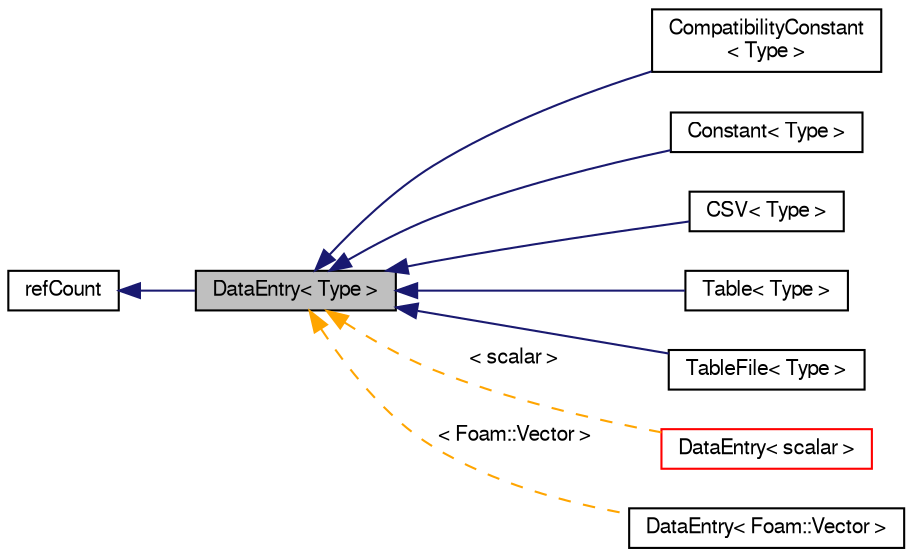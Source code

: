 digraph "DataEntry&lt; Type &gt;"
{
  bgcolor="transparent";
  edge [fontname="FreeSans",fontsize="10",labelfontname="FreeSans",labelfontsize="10"];
  node [fontname="FreeSans",fontsize="10",shape=record];
  rankdir="LR";
  Node0 [label="DataEntry\< Type \>",height=0.2,width=0.4,color="black", fillcolor="grey75", style="filled", fontcolor="black"];
  Node1 -> Node0 [dir="back",color="midnightblue",fontsize="10",style="solid",fontname="FreeSans"];
  Node1 [label="refCount",height=0.2,width=0.4,color="black",URL="$a27094.html",tooltip="Reference counter for various OpenFOAM components. "];
  Node0 -> Node2 [dir="back",color="midnightblue",fontsize="10",style="solid",fontname="FreeSans"];
  Node2 [label="CompatibilityConstant\l\< Type \>",height=0.2,width=0.4,color="black",URL="$a27650.html",tooltip="Templated basic entry that holds a constant value for backwards compatibility (when DataEntry type is..."];
  Node0 -> Node3 [dir="back",color="midnightblue",fontsize="10",style="solid",fontname="FreeSans"];
  Node3 [label="Constant\< Type \>",height=0.2,width=0.4,color="black",URL="$a27654.html",tooltip="Templated basic entry that holds a constant value. "];
  Node0 -> Node4 [dir="back",color="midnightblue",fontsize="10",style="solid",fontname="FreeSans"];
  Node4 [label="CSV\< Type \>",height=0.2,width=0.4,color="black",URL="$a27658.html",tooltip="Templated CSV container data entry. Reference column is always a scalar, e.g. time. "];
  Node0 -> Node5 [dir="back",color="midnightblue",fontsize="10",style="solid",fontname="FreeSans"];
  Node5 [label="Table\< Type \>",height=0.2,width=0.4,color="black",URL="$a27670.html",tooltip="Templated table container data entry. Items are stored in a list of Tuple2&#39;s. First column is always ..."];
  Node0 -> Node6 [dir="back",color="midnightblue",fontsize="10",style="solid",fontname="FreeSans"];
  Node6 [label="TableFile\< Type \>",height=0.2,width=0.4,color="black",URL="$a27678.html",tooltip="Templated table container data entry where data is read from file. "];
  Node0 -> Node7 [dir="back",color="orange",fontsize="10",style="dashed",label=" \< scalar \>" ,fontname="FreeSans"];
  Node7 [label="DataEntry\< scalar \>",height=0.2,width=0.4,color="red",URL="$a27662.html"];
  Node0 -> Node9 [dir="back",color="orange",fontsize="10",style="dashed",label=" \< Foam::Vector \>" ,fontname="FreeSans"];
  Node9 [label="DataEntry\< Foam::Vector \>",height=0.2,width=0.4,color="black",URL="$a27662.html"];
}
